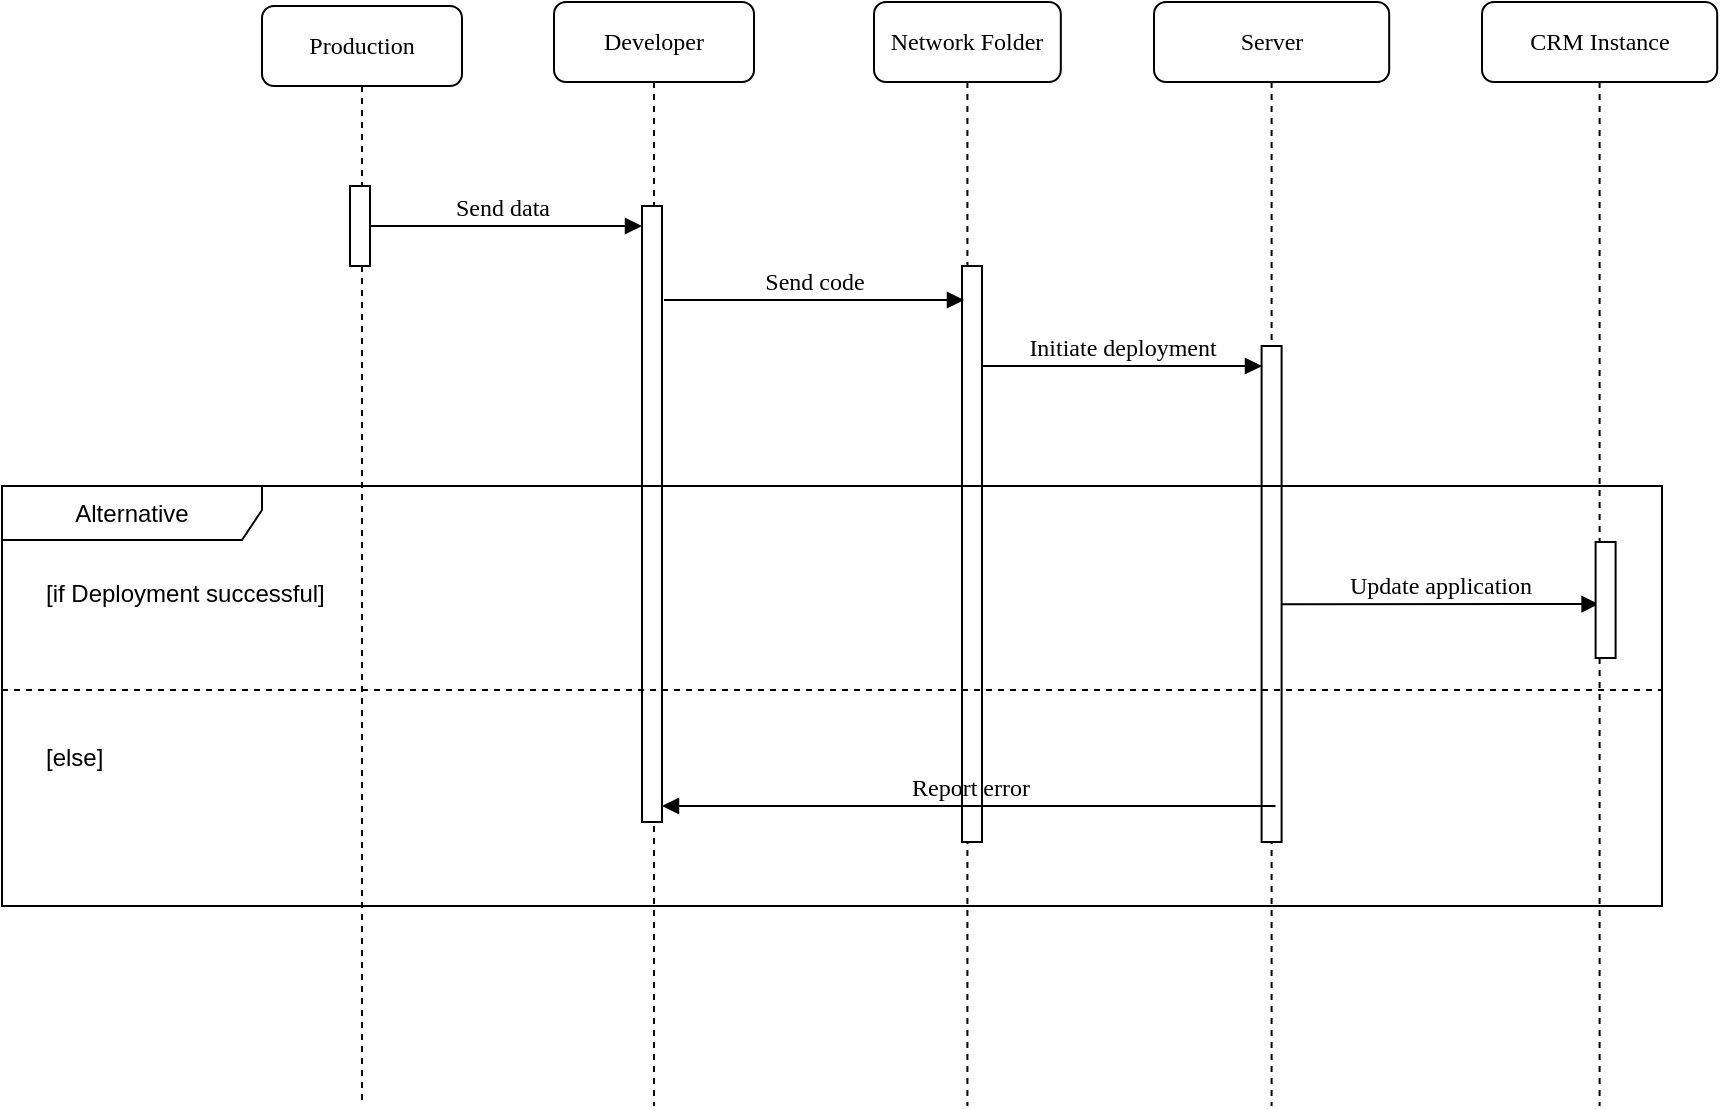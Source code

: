 <mxfile version="27.1.6">
  <diagram name="Seite-1" id="BrVd1qW4aD3F2fufuzvk">
    <mxGraphModel dx="976" dy="586" grid="1" gridSize="10" guides="1" tooltips="1" connect="1" arrows="1" fold="1" page="1" pageScale="1" pageWidth="827" pageHeight="1169" math="0" shadow="0">
      <root>
        <mxCell id="0" />
        <mxCell id="1" parent="0" />
        <mxCell id="EoLbNmEiCCoNiBtZHmYU-1" value="Developer" style="shape=umlLifeline;perimeter=lifelinePerimeter;whiteSpace=wrap;html=1;container=1;collapsible=0;recursiveResize=0;outlineConnect=0;rounded=1;shadow=0;comic=0;labelBackgroundColor=none;strokeWidth=1;fontFamily=Verdana;fontSize=12;align=center;" vertex="1" parent="1">
          <mxGeometry x="486" y="208" width="100" height="552" as="geometry" />
        </mxCell>
        <mxCell id="EoLbNmEiCCoNiBtZHmYU-42" value="" style="html=1;points=[[0,0,0,0,5],[0,1,0,0,-5],[1,0,0,0,5],[1,1,0,0,-5]];perimeter=orthogonalPerimeter;outlineConnect=0;targetShapes=umlLifeline;portConstraint=eastwest;newEdgeStyle={&quot;curved&quot;:0,&quot;rounded&quot;:0};" vertex="1" parent="EoLbNmEiCCoNiBtZHmYU-1">
          <mxGeometry x="44" y="102" width="10" height="308" as="geometry" />
        </mxCell>
        <mxCell id="EoLbNmEiCCoNiBtZHmYU-4" value="Network Folder" style="shape=umlLifeline;perimeter=lifelinePerimeter;whiteSpace=wrap;html=1;container=1;collapsible=0;recursiveResize=0;outlineConnect=0;rounded=1;shadow=0;comic=0;labelBackgroundColor=none;strokeWidth=1;fontFamily=Verdana;fontSize=12;align=center;" vertex="1" parent="1">
          <mxGeometry x="646" y="208" width="93.41" height="552" as="geometry" />
        </mxCell>
        <mxCell id="EoLbNmEiCCoNiBtZHmYU-43" value="" style="html=1;points=[[0,0,0,0,5],[0,1,0,0,-5],[1,0,0,0,5],[1,1,0,0,-5]];perimeter=orthogonalPerimeter;outlineConnect=0;targetShapes=umlLifeline;portConstraint=eastwest;newEdgeStyle={&quot;curved&quot;:0,&quot;rounded&quot;:0};" vertex="1" parent="EoLbNmEiCCoNiBtZHmYU-4">
          <mxGeometry x="44" y="132" width="10" height="288" as="geometry" />
        </mxCell>
        <mxCell id="EoLbNmEiCCoNiBtZHmYU-7" value="Server" style="shape=umlLifeline;perimeter=lifelinePerimeter;whiteSpace=wrap;html=1;container=1;collapsible=0;recursiveResize=0;outlineConnect=0;rounded=1;shadow=0;comic=0;labelBackgroundColor=none;strokeWidth=1;fontFamily=Verdana;fontSize=12;align=center;" vertex="1" parent="1">
          <mxGeometry x="786" y="208" width="117.59" height="552" as="geometry" />
        </mxCell>
        <mxCell id="EoLbNmEiCCoNiBtZHmYU-13" value="Initiate deployment" style="html=1;verticalAlign=bottom;endArrow=block;labelBackgroundColor=none;fontFamily=Verdana;fontSize=12;edgeStyle=elbowEdgeStyle;elbow=horizontal;" edge="1" parent="EoLbNmEiCCoNiBtZHmYU-7">
          <mxGeometry relative="1" as="geometry">
            <mxPoint x="-86" y="182" as="sourcePoint" />
            <mxPoint x="54" y="182" as="targetPoint" />
          </mxGeometry>
        </mxCell>
        <mxCell id="EoLbNmEiCCoNiBtZHmYU-44" value="" style="html=1;points=[[0,0,0,0,5],[0,1,0,0,-5],[1,0,0,0,5],[1,1,0,0,-5]];perimeter=orthogonalPerimeter;outlineConnect=0;targetShapes=umlLifeline;portConstraint=eastwest;newEdgeStyle={&quot;curved&quot;:0,&quot;rounded&quot;:0};" vertex="1" parent="EoLbNmEiCCoNiBtZHmYU-7">
          <mxGeometry x="53.8" y="172" width="10" height="248" as="geometry" />
        </mxCell>
        <mxCell id="EoLbNmEiCCoNiBtZHmYU-9" value="Production" style="shape=umlLifeline;perimeter=lifelinePerimeter;whiteSpace=wrap;html=1;container=1;collapsible=0;recursiveResize=0;outlineConnect=0;rounded=1;shadow=0;comic=0;labelBackgroundColor=none;strokeWidth=1;fontFamily=Verdana;fontSize=12;align=center;" vertex="1" parent="1">
          <mxGeometry x="340" y="210" width="100" height="550" as="geometry" />
        </mxCell>
        <mxCell id="EoLbNmEiCCoNiBtZHmYU-41" value="Send data" style="html=1;verticalAlign=bottom;endArrow=block;labelBackgroundColor=none;fontFamily=Verdana;fontSize=12;edgeStyle=elbowEdgeStyle;elbow=vertical;" edge="1" parent="EoLbNmEiCCoNiBtZHmYU-9">
          <mxGeometry relative="1" as="geometry">
            <mxPoint x="50" y="110" as="sourcePoint" />
            <mxPoint x="190" y="110" as="targetPoint" />
            <mxPoint as="offset" />
          </mxGeometry>
        </mxCell>
        <mxCell id="EoLbNmEiCCoNiBtZHmYU-15" value="Send code" style="html=1;verticalAlign=bottom;endArrow=block;entryX=0;entryY=0;labelBackgroundColor=none;fontFamily=Verdana;fontSize=12;edgeStyle=elbowEdgeStyle;elbow=vertical;" edge="1" parent="1">
          <mxGeometry relative="1" as="geometry">
            <mxPoint x="541" y="357" as="sourcePoint" />
            <mxPoint x="691" y="357" as="targetPoint" />
          </mxGeometry>
        </mxCell>
        <mxCell id="EoLbNmEiCCoNiBtZHmYU-27" value="Alternative" style="shape=umlFrame;whiteSpace=wrap;html=1;pointerEvents=0;recursiveResize=0;container=1;collapsible=0;width=130;height=27;" vertex="1" parent="1">
          <mxGeometry x="210" y="450" width="830" height="210" as="geometry" />
        </mxCell>
        <mxCell id="EoLbNmEiCCoNiBtZHmYU-28" value="[if Deployment successful]" style="text;html=1;" vertex="1" parent="EoLbNmEiCCoNiBtZHmYU-27">
          <mxGeometry width="100" height="20" relative="1" as="geometry">
            <mxPoint x="20" y="40" as="offset" />
          </mxGeometry>
        </mxCell>
        <mxCell id="EoLbNmEiCCoNiBtZHmYU-29" value="[else]" style="line;strokeWidth=1;dashed=1;labelPosition=center;verticalLabelPosition=bottom;align=left;verticalAlign=top;spacingLeft=20;spacingTop=15;html=1;whiteSpace=wrap;" vertex="1" parent="EoLbNmEiCCoNiBtZHmYU-27">
          <mxGeometry y="97" width="830" height="10" as="geometry" />
        </mxCell>
        <mxCell id="EoLbNmEiCCoNiBtZHmYU-5" value="Report error" style="html=1;verticalAlign=bottom;endArrow=none;labelBackgroundColor=none;fontFamily=Verdana;fontSize=12;edgeStyle=elbowEdgeStyle;elbow=vertical;startFill=1;startArrow=block;" edge="1" parent="EoLbNmEiCCoNiBtZHmYU-27">
          <mxGeometry relative="1" as="geometry">
            <mxPoint x="330" y="160" as="sourcePoint" />
            <mxPoint x="636.75" y="160" as="targetPoint" />
          </mxGeometry>
        </mxCell>
        <mxCell id="EoLbNmEiCCoNiBtZHmYU-6" value="" style="html=1;points=[[0,0,0,0,5],[0,1,0,0,-5],[1,0,0,0,5],[1,1,0,0,-5]];perimeter=orthogonalPerimeter;outlineConnect=0;targetShapes=umlLifeline;portConstraint=eastwest;newEdgeStyle={&quot;curved&quot;:0,&quot;rounded&quot;:0};" vertex="1" parent="EoLbNmEiCCoNiBtZHmYU-27">
          <mxGeometry x="174" y="-150" width="10" height="40" as="geometry" />
        </mxCell>
        <mxCell id="EoLbNmEiCCoNiBtZHmYU-38" value="CRM Instance" style="shape=umlLifeline;perimeter=lifelinePerimeter;whiteSpace=wrap;html=1;container=1;collapsible=0;recursiveResize=0;outlineConnect=0;rounded=1;shadow=0;comic=0;labelBackgroundColor=none;strokeWidth=1;fontFamily=Verdana;fontSize=12;align=center;" vertex="1" parent="1">
          <mxGeometry x="950" y="208" width="117.59" height="552" as="geometry" />
        </mxCell>
        <mxCell id="EoLbNmEiCCoNiBtZHmYU-31" value="Update application" style="html=1;verticalAlign=bottom;endArrow=block;labelBackgroundColor=none;fontFamily=Verdana;fontSize=12;edgeStyle=elbowEdgeStyle;elbow=vertical;" edge="1" parent="EoLbNmEiCCoNiBtZHmYU-38">
          <mxGeometry relative="1" as="geometry">
            <mxPoint x="-100.21" y="301.09" as="sourcePoint" />
            <mxPoint x="58.295" y="301" as="targetPoint" />
          </mxGeometry>
        </mxCell>
        <mxCell id="EoLbNmEiCCoNiBtZHmYU-45" value="" style="html=1;points=[[0,0,0,0,5],[0,1,0,0,-5],[1,0,0,0,5],[1,1,0,0,-5]];perimeter=orthogonalPerimeter;outlineConnect=0;targetShapes=umlLifeline;portConstraint=eastwest;newEdgeStyle={&quot;curved&quot;:0,&quot;rounded&quot;:0};" vertex="1" parent="EoLbNmEiCCoNiBtZHmYU-38">
          <mxGeometry x="56.8" y="270" width="10" height="58" as="geometry" />
        </mxCell>
      </root>
    </mxGraphModel>
  </diagram>
</mxfile>
